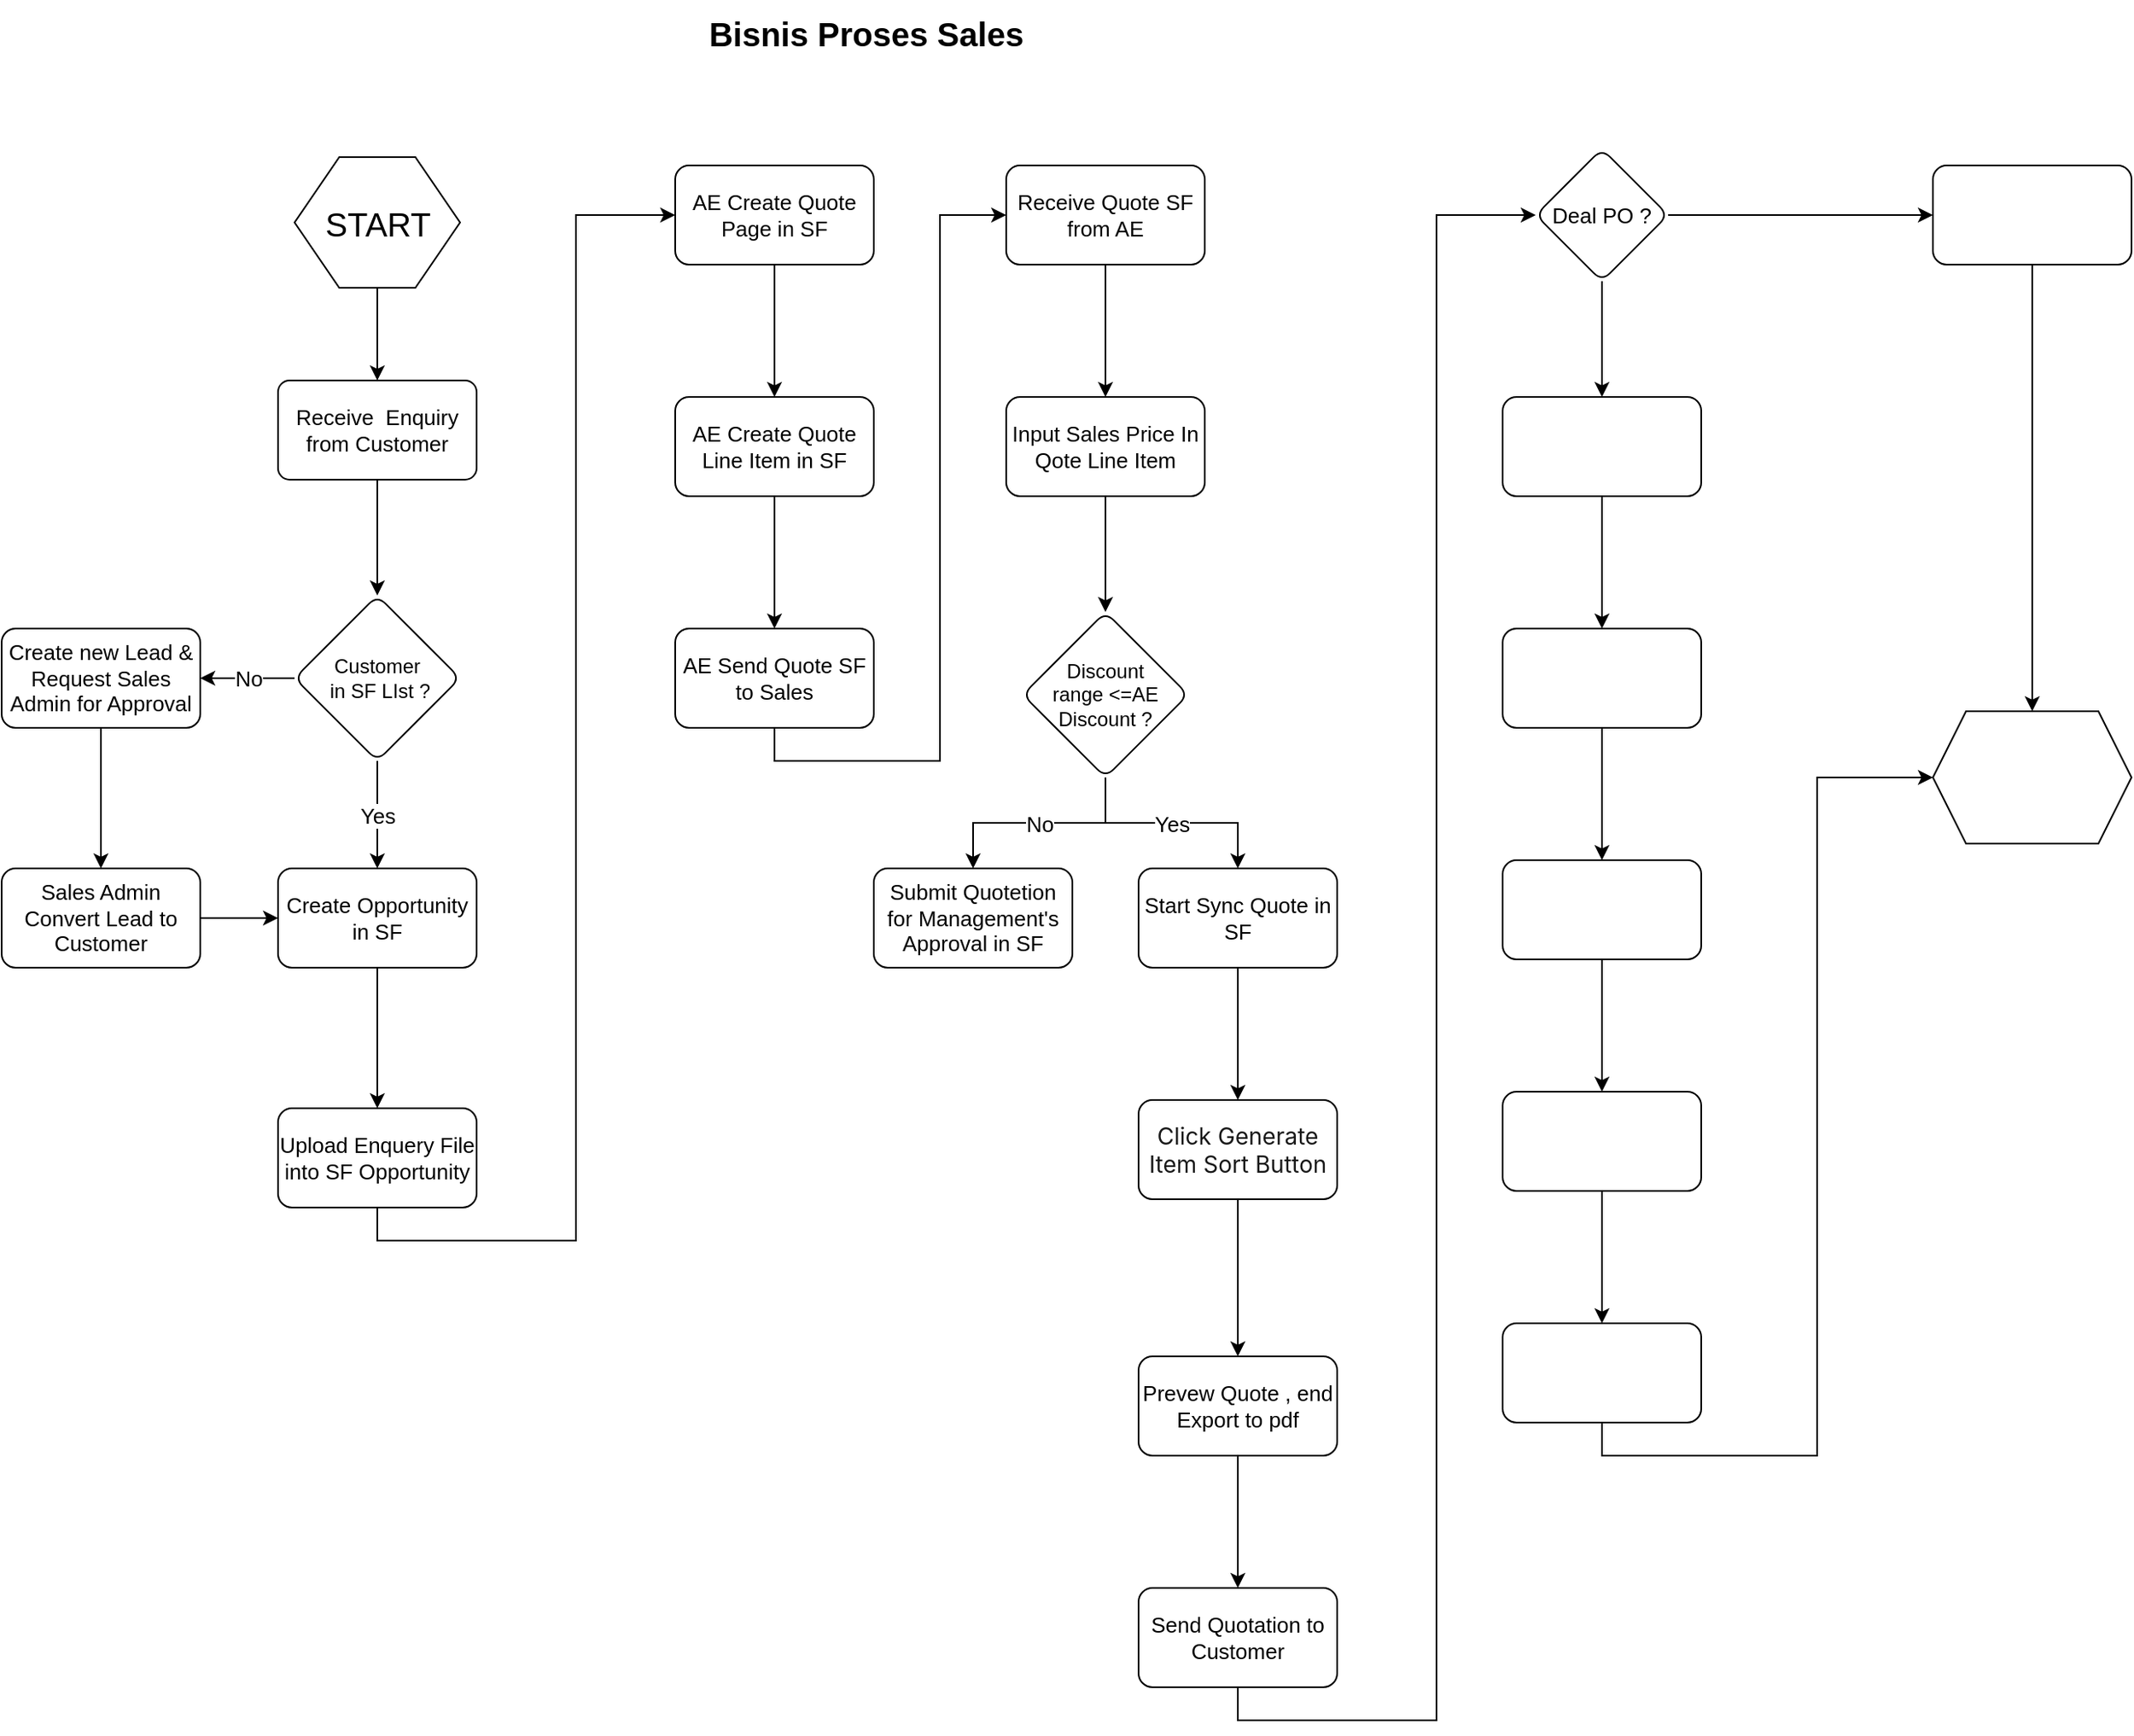 <mxfile version="20.5.1" type="github">
  <diagram id="C5RBs43oDa-KdzZeNtuy" name="Page-1">
    <mxGraphModel dx="868" dy="442" grid="1" gridSize="5" guides="1" tooltips="1" connect="1" arrows="1" fold="1" page="1" pageScale="1" pageWidth="1169" pageHeight="827" math="0" shadow="0">
      <root>
        <mxCell id="WIyWlLk6GJQsqaUBKTNV-0" />
        <mxCell id="WIyWlLk6GJQsqaUBKTNV-1" parent="WIyWlLk6GJQsqaUBKTNV-0" />
        <mxCell id="8EcOTREGMyz1jMZO3tZU-0" value="Bisnis Proses Sales" style="text;html=1;align=center;verticalAlign=middle;resizable=0;points=[];autosize=1;strokeColor=none;fillColor=none;fontStyle=1;fontSize=20;" parent="WIyWlLk6GJQsqaUBKTNV-1" vertex="1">
          <mxGeometry x="430" y="30" width="210" height="40" as="geometry" />
        </mxCell>
        <mxCell id="8EcOTREGMyz1jMZO3tZU-26" style="edgeStyle=orthogonalEdgeStyle;rounded=0;orthogonalLoop=1;jettySize=auto;html=1;exitX=0.5;exitY=1;exitDx=0;exitDy=0;entryX=0.5;entryY=0;entryDx=0;entryDy=0;fontSize=13;" parent="WIyWlLk6GJQsqaUBKTNV-1" source="8EcOTREGMyz1jMZO3tZU-5" target="8EcOTREGMyz1jMZO3tZU-7" edge="1">
          <mxGeometry relative="1" as="geometry" />
        </mxCell>
        <mxCell id="8EcOTREGMyz1jMZO3tZU-5" value="START" style="verticalLabelPosition=middle;verticalAlign=middle;html=1;shape=hexagon;perimeter=hexagonPerimeter2;arcSize=6;size=0.27;fontSize=20;labelPosition=center;align=center;" parent="WIyWlLk6GJQsqaUBKTNV-1" vertex="1">
          <mxGeometry x="190" y="125" width="100" height="79" as="geometry" />
        </mxCell>
        <mxCell id="8EcOTREGMyz1jMZO3tZU-10" value="" style="edgeStyle=orthogonalEdgeStyle;rounded=0;orthogonalLoop=1;jettySize=auto;html=1;fontSize=13;" parent="WIyWlLk6GJQsqaUBKTNV-1" source="8EcOTREGMyz1jMZO3tZU-7" target="8EcOTREGMyz1jMZO3tZU-9" edge="1">
          <mxGeometry relative="1" as="geometry" />
        </mxCell>
        <mxCell id="8EcOTREGMyz1jMZO3tZU-7" value="Receive&amp;nbsp; Enquiry from Customer" style="rounded=1;whiteSpace=wrap;html=1;absoluteArcSize=1;arcSize=14;strokeWidth=1;fontSize=13;" parent="WIyWlLk6GJQsqaUBKTNV-1" vertex="1">
          <mxGeometry x="180" y="260" width="120" height="60" as="geometry" />
        </mxCell>
        <mxCell id="8EcOTREGMyz1jMZO3tZU-16" value="Yes" style="edgeStyle=orthogonalEdgeStyle;rounded=0;orthogonalLoop=1;jettySize=auto;html=1;fontSize=13;" parent="WIyWlLk6GJQsqaUBKTNV-1" source="8EcOTREGMyz1jMZO3tZU-9" target="8EcOTREGMyz1jMZO3tZU-15" edge="1">
          <mxGeometry relative="1" as="geometry" />
        </mxCell>
        <mxCell id="8EcOTREGMyz1jMZO3tZU-20" value="No" style="edgeStyle=orthogonalEdgeStyle;rounded=0;orthogonalLoop=1;jettySize=auto;html=1;fontSize=13;" parent="WIyWlLk6GJQsqaUBKTNV-1" source="8EcOTREGMyz1jMZO3tZU-9" target="8EcOTREGMyz1jMZO3tZU-19" edge="1">
          <mxGeometry relative="1" as="geometry" />
        </mxCell>
        <mxCell id="8EcOTREGMyz1jMZO3tZU-9" value="Customer&lt;br&gt;&amp;nbsp;in SF LIst ?" style="rhombus;whiteSpace=wrap;html=1;fontSize=12;rounded=1;arcSize=14;strokeWidth=1;" parent="WIyWlLk6GJQsqaUBKTNV-1" vertex="1">
          <mxGeometry x="190" y="390" width="100" height="100" as="geometry" />
        </mxCell>
        <mxCell id="8EcOTREGMyz1jMZO3tZU-18" value="" style="edgeStyle=orthogonalEdgeStyle;rounded=0;orthogonalLoop=1;jettySize=auto;html=1;fontSize=13;" parent="WIyWlLk6GJQsqaUBKTNV-1" source="8EcOTREGMyz1jMZO3tZU-15" target="8EcOTREGMyz1jMZO3tZU-17" edge="1">
          <mxGeometry relative="1" as="geometry" />
        </mxCell>
        <mxCell id="8EcOTREGMyz1jMZO3tZU-15" value="Create Opportunity in SF" style="rounded=1;whiteSpace=wrap;html=1;fontSize=13;arcSize=14;strokeWidth=1;" parent="WIyWlLk6GJQsqaUBKTNV-1" vertex="1">
          <mxGeometry x="180" y="555" width="120" height="60" as="geometry" />
        </mxCell>
        <mxCell id="8EcOTREGMyz1jMZO3tZU-27" style="edgeStyle=orthogonalEdgeStyle;rounded=0;orthogonalLoop=1;jettySize=auto;html=1;exitX=0.5;exitY=1;exitDx=0;exitDy=0;entryX=0;entryY=0.5;entryDx=0;entryDy=0;fontSize=13;" parent="WIyWlLk6GJQsqaUBKTNV-1" source="8EcOTREGMyz1jMZO3tZU-17" target="8EcOTREGMyz1jMZO3tZU-24" edge="1">
          <mxGeometry relative="1" as="geometry" />
        </mxCell>
        <mxCell id="8EcOTREGMyz1jMZO3tZU-17" value="Upload Enquery File into SF Opportunity" style="rounded=1;whiteSpace=wrap;html=1;fontSize=13;arcSize=14;strokeWidth=1;" parent="WIyWlLk6GJQsqaUBKTNV-1" vertex="1">
          <mxGeometry x="180" y="700" width="120" height="60" as="geometry" />
        </mxCell>
        <mxCell id="8EcOTREGMyz1jMZO3tZU-22" value="" style="edgeStyle=orthogonalEdgeStyle;rounded=0;orthogonalLoop=1;jettySize=auto;html=1;fontSize=13;" parent="WIyWlLk6GJQsqaUBKTNV-1" source="8EcOTREGMyz1jMZO3tZU-19" target="8EcOTREGMyz1jMZO3tZU-21" edge="1">
          <mxGeometry relative="1" as="geometry" />
        </mxCell>
        <mxCell id="8EcOTREGMyz1jMZO3tZU-19" value="Create new Lead &amp;amp; Request Sales Admin for Approval" style="whiteSpace=wrap;html=1;fontSize=13;rounded=1;arcSize=14;strokeWidth=1;" parent="WIyWlLk6GJQsqaUBKTNV-1" vertex="1">
          <mxGeometry x="13" y="410" width="120" height="60" as="geometry" />
        </mxCell>
        <mxCell id="8EcOTREGMyz1jMZO3tZU-23" style="edgeStyle=orthogonalEdgeStyle;rounded=0;orthogonalLoop=1;jettySize=auto;html=1;entryX=0;entryY=0.5;entryDx=0;entryDy=0;fontSize=13;" parent="WIyWlLk6GJQsqaUBKTNV-1" source="8EcOTREGMyz1jMZO3tZU-21" target="8EcOTREGMyz1jMZO3tZU-15" edge="1">
          <mxGeometry relative="1" as="geometry" />
        </mxCell>
        <mxCell id="8EcOTREGMyz1jMZO3tZU-21" value="Sales Admin Convert Lead to Customer" style="rounded=1;whiteSpace=wrap;html=1;fontSize=13;arcSize=14;strokeWidth=1;" parent="WIyWlLk6GJQsqaUBKTNV-1" vertex="1">
          <mxGeometry x="13" y="555" width="120" height="60" as="geometry" />
        </mxCell>
        <mxCell id="8EcOTREGMyz1jMZO3tZU-29" value="" style="edgeStyle=orthogonalEdgeStyle;rounded=0;orthogonalLoop=1;jettySize=auto;html=1;fontSize=13;" parent="WIyWlLk6GJQsqaUBKTNV-1" source="8EcOTREGMyz1jMZO3tZU-24" target="8EcOTREGMyz1jMZO3tZU-28" edge="1">
          <mxGeometry relative="1" as="geometry" />
        </mxCell>
        <mxCell id="8EcOTREGMyz1jMZO3tZU-24" value="AE Create Quote Page in SF" style="rounded=1;whiteSpace=wrap;html=1;fontSize=13;arcSize=14;strokeWidth=1;" parent="WIyWlLk6GJQsqaUBKTNV-1" vertex="1">
          <mxGeometry x="420" y="130" width="120" height="60" as="geometry" />
        </mxCell>
        <mxCell id="8EcOTREGMyz1jMZO3tZU-31" value="" style="edgeStyle=orthogonalEdgeStyle;rounded=0;orthogonalLoop=1;jettySize=auto;html=1;fontSize=13;" parent="WIyWlLk6GJQsqaUBKTNV-1" source="8EcOTREGMyz1jMZO3tZU-28" target="8EcOTREGMyz1jMZO3tZU-30" edge="1">
          <mxGeometry relative="1" as="geometry" />
        </mxCell>
        <mxCell id="8EcOTREGMyz1jMZO3tZU-28" value="AE Create Quote Line Item in SF" style="rounded=1;whiteSpace=wrap;html=1;fontSize=13;arcSize=14;strokeWidth=1;" parent="WIyWlLk6GJQsqaUBKTNV-1" vertex="1">
          <mxGeometry x="420" y="270" width="120" height="60" as="geometry" />
        </mxCell>
        <mxCell id="8EcOTREGMyz1jMZO3tZU-36" style="edgeStyle=orthogonalEdgeStyle;rounded=0;orthogonalLoop=1;jettySize=auto;html=1;exitX=0.5;exitY=1;exitDx=0;exitDy=0;entryX=0;entryY=0.5;entryDx=0;entryDy=0;fontSize=13;" parent="WIyWlLk6GJQsqaUBKTNV-1" source="8EcOTREGMyz1jMZO3tZU-30" target="8EcOTREGMyz1jMZO3tZU-34" edge="1">
          <mxGeometry relative="1" as="geometry" />
        </mxCell>
        <mxCell id="8EcOTREGMyz1jMZO3tZU-30" value="AE Send Quote SF to Sales" style="rounded=1;whiteSpace=wrap;html=1;fontSize=13;arcSize=14;strokeWidth=1;" parent="WIyWlLk6GJQsqaUBKTNV-1" vertex="1">
          <mxGeometry x="420" y="410" width="120" height="60" as="geometry" />
        </mxCell>
        <mxCell id="8EcOTREGMyz1jMZO3tZU-38" value="" style="edgeStyle=orthogonalEdgeStyle;rounded=0;orthogonalLoop=1;jettySize=auto;html=1;fontSize=13;" parent="WIyWlLk6GJQsqaUBKTNV-1" source="8EcOTREGMyz1jMZO3tZU-34" target="8EcOTREGMyz1jMZO3tZU-37" edge="1">
          <mxGeometry relative="1" as="geometry" />
        </mxCell>
        <mxCell id="8EcOTREGMyz1jMZO3tZU-34" value="Receive Quote SF from AE" style="whiteSpace=wrap;html=1;fontSize=13;rounded=1;arcSize=14;strokeWidth=1;" parent="WIyWlLk6GJQsqaUBKTNV-1" vertex="1">
          <mxGeometry x="620" y="130" width="120" height="60" as="geometry" />
        </mxCell>
        <mxCell id="8EcOTREGMyz1jMZO3tZU-40" value="" style="edgeStyle=orthogonalEdgeStyle;rounded=0;orthogonalLoop=1;jettySize=auto;html=1;fontSize=13;" parent="WIyWlLk6GJQsqaUBKTNV-1" source="8EcOTREGMyz1jMZO3tZU-37" target="8EcOTREGMyz1jMZO3tZU-39" edge="1">
          <mxGeometry relative="1" as="geometry" />
        </mxCell>
        <mxCell id="8EcOTREGMyz1jMZO3tZU-37" value="Input Sales Price In Qote Line Item" style="whiteSpace=wrap;html=1;fontSize=13;rounded=1;arcSize=14;strokeWidth=1;" parent="WIyWlLk6GJQsqaUBKTNV-1" vertex="1">
          <mxGeometry x="620" y="270" width="120" height="60" as="geometry" />
        </mxCell>
        <mxCell id="8EcOTREGMyz1jMZO3tZU-47" value="No" style="edgeStyle=elbowEdgeStyle;rounded=0;orthogonalLoop=1;jettySize=auto;elbow=vertical;html=1;fontSize=13;" parent="WIyWlLk6GJQsqaUBKTNV-1" source="8EcOTREGMyz1jMZO3tZU-39" target="8EcOTREGMyz1jMZO3tZU-46" edge="1">
          <mxGeometry relative="1" as="geometry" />
        </mxCell>
        <mxCell id="8EcOTREGMyz1jMZO3tZU-49" value="Yes" style="edgeStyle=elbowEdgeStyle;rounded=0;orthogonalLoop=1;jettySize=auto;elbow=vertical;html=1;fontSize=13;" parent="WIyWlLk6GJQsqaUBKTNV-1" source="8EcOTREGMyz1jMZO3tZU-39" target="8EcOTREGMyz1jMZO3tZU-48" edge="1">
          <mxGeometry relative="1" as="geometry" />
        </mxCell>
        <mxCell id="8EcOTREGMyz1jMZO3tZU-39" value="Discount&lt;br&gt;range &amp;lt;=AE Discount ?" style="rhombus;whiteSpace=wrap;html=1;fontSize=12;rounded=1;arcSize=14;strokeWidth=1;" parent="WIyWlLk6GJQsqaUBKTNV-1" vertex="1">
          <mxGeometry x="630" y="400" width="100" height="100" as="geometry" />
        </mxCell>
        <mxCell id="8EcOTREGMyz1jMZO3tZU-46" value="Submit Quotetion for Management&#39;s Approval in SF" style="whiteSpace=wrap;html=1;fontSize=13;rounded=1;arcSize=14;strokeWidth=1;" parent="WIyWlLk6GJQsqaUBKTNV-1" vertex="1">
          <mxGeometry x="540" y="555" width="120" height="60" as="geometry" />
        </mxCell>
        <mxCell id="CEy67A7VbpGF-3hFrqcU-1" value="" style="edgeStyle=orthogonalEdgeStyle;rounded=0;orthogonalLoop=1;jettySize=auto;html=1;" parent="WIyWlLk6GJQsqaUBKTNV-1" source="8EcOTREGMyz1jMZO3tZU-48" target="CEy67A7VbpGF-3hFrqcU-0" edge="1">
          <mxGeometry relative="1" as="geometry" />
        </mxCell>
        <mxCell id="8EcOTREGMyz1jMZO3tZU-48" value="Start Sync Quote in SF" style="whiteSpace=wrap;html=1;fontSize=13;rounded=1;arcSize=14;strokeWidth=1;" parent="WIyWlLk6GJQsqaUBKTNV-1" vertex="1">
          <mxGeometry x="700" y="555" width="120" height="60" as="geometry" />
        </mxCell>
        <mxCell id="0KOkeijIJ7gyHbX02i4s-1" value="" style="edgeStyle=orthogonalEdgeStyle;rounded=0;orthogonalLoop=1;jettySize=auto;html=1;" edge="1" parent="WIyWlLk6GJQsqaUBKTNV-1" source="CEy67A7VbpGF-3hFrqcU-0" target="0KOkeijIJ7gyHbX02i4s-0">
          <mxGeometry relative="1" as="geometry" />
        </mxCell>
        <mxCell id="CEy67A7VbpGF-3hFrqcU-0" value="&lt;span style=&quot;color: rgb(24, 24, 24); font-family: -apple-system, BlinkMacSystemFont, &amp;quot;Segoe UI&amp;quot;, Roboto, Helvetica, Arial, sans-serif, &amp;quot;Apple Color Emoji&amp;quot;, &amp;quot;Segoe UI Emoji&amp;quot;, &amp;quot;Segoe UI Symbol&amp;quot;; font-size: 14px; text-align: start; background-color: rgb(255, 255, 255);&quot;&gt;Click Generate Item Sort Button&lt;/span&gt;" style="whiteSpace=wrap;html=1;fontSize=13;rounded=1;arcSize=14;strokeWidth=1;" parent="WIyWlLk6GJQsqaUBKTNV-1" vertex="1">
          <mxGeometry x="700" y="695" width="120" height="60" as="geometry" />
        </mxCell>
        <mxCell id="CEy67A7VbpGF-3hFrqcU-10" value="" style="edgeStyle=orthogonalEdgeStyle;rounded=0;orthogonalLoop=1;jettySize=auto;html=1;elbow=vertical;" parent="WIyWlLk6GJQsqaUBKTNV-1" source="CEy67A7VbpGF-3hFrqcU-6" target="CEy67A7VbpGF-3hFrqcU-9" edge="1">
          <mxGeometry relative="1" as="geometry" />
        </mxCell>
        <mxCell id="CEy67A7VbpGF-3hFrqcU-20" value="" style="edgeStyle=orthogonalEdgeStyle;rounded=0;orthogonalLoop=1;jettySize=auto;html=1;elbow=vertical;" parent="WIyWlLk6GJQsqaUBKTNV-1" source="CEy67A7VbpGF-3hFrqcU-6" target="CEy67A7VbpGF-3hFrqcU-19" edge="1">
          <mxGeometry relative="1" as="geometry" />
        </mxCell>
        <mxCell id="CEy67A7VbpGF-3hFrqcU-6" value="Deal PO ?" style="rhombus;whiteSpace=wrap;html=1;fontSize=13;rounded=1;arcSize=14;strokeWidth=1;" parent="WIyWlLk6GJQsqaUBKTNV-1" vertex="1">
          <mxGeometry x="940" y="120" width="80" height="80" as="geometry" />
        </mxCell>
        <mxCell id="CEy67A7VbpGF-3hFrqcU-12" value="" style="edgeStyle=orthogonalEdgeStyle;rounded=0;orthogonalLoop=1;jettySize=auto;html=1;elbow=vertical;" parent="WIyWlLk6GJQsqaUBKTNV-1" source="CEy67A7VbpGF-3hFrqcU-9" target="CEy67A7VbpGF-3hFrqcU-11" edge="1">
          <mxGeometry relative="1" as="geometry" />
        </mxCell>
        <mxCell id="CEy67A7VbpGF-3hFrqcU-9" value="" style="whiteSpace=wrap;html=1;fontSize=13;rounded=1;arcSize=14;strokeWidth=1;" parent="WIyWlLk6GJQsqaUBKTNV-1" vertex="1">
          <mxGeometry x="920" y="270" width="120" height="60" as="geometry" />
        </mxCell>
        <mxCell id="CEy67A7VbpGF-3hFrqcU-14" value="" style="edgeStyle=orthogonalEdgeStyle;rounded=0;orthogonalLoop=1;jettySize=auto;html=1;elbow=vertical;" parent="WIyWlLk6GJQsqaUBKTNV-1" source="CEy67A7VbpGF-3hFrqcU-11" target="CEy67A7VbpGF-3hFrqcU-13" edge="1">
          <mxGeometry relative="1" as="geometry" />
        </mxCell>
        <mxCell id="CEy67A7VbpGF-3hFrqcU-11" value="" style="whiteSpace=wrap;html=1;fontSize=13;rounded=1;arcSize=14;strokeWidth=1;" parent="WIyWlLk6GJQsqaUBKTNV-1" vertex="1">
          <mxGeometry x="920" y="410" width="120" height="60" as="geometry" />
        </mxCell>
        <mxCell id="CEy67A7VbpGF-3hFrqcU-16" value="" style="edgeStyle=orthogonalEdgeStyle;rounded=0;orthogonalLoop=1;jettySize=auto;html=1;elbow=vertical;" parent="WIyWlLk6GJQsqaUBKTNV-1" source="CEy67A7VbpGF-3hFrqcU-13" target="CEy67A7VbpGF-3hFrqcU-15" edge="1">
          <mxGeometry relative="1" as="geometry" />
        </mxCell>
        <mxCell id="CEy67A7VbpGF-3hFrqcU-13" value="" style="whiteSpace=wrap;html=1;fontSize=13;rounded=1;arcSize=14;strokeWidth=1;" parent="WIyWlLk6GJQsqaUBKTNV-1" vertex="1">
          <mxGeometry x="920" y="550" width="120" height="60" as="geometry" />
        </mxCell>
        <mxCell id="CEy67A7VbpGF-3hFrqcU-18" value="" style="edgeStyle=orthogonalEdgeStyle;rounded=0;orthogonalLoop=1;jettySize=auto;html=1;elbow=vertical;" parent="WIyWlLk6GJQsqaUBKTNV-1" source="CEy67A7VbpGF-3hFrqcU-15" target="CEy67A7VbpGF-3hFrqcU-17" edge="1">
          <mxGeometry relative="1" as="geometry" />
        </mxCell>
        <mxCell id="CEy67A7VbpGF-3hFrqcU-15" value="" style="whiteSpace=wrap;html=1;fontSize=13;rounded=1;arcSize=14;strokeWidth=1;" parent="WIyWlLk6GJQsqaUBKTNV-1" vertex="1">
          <mxGeometry x="920" y="690" width="120" height="60" as="geometry" />
        </mxCell>
        <mxCell id="CEy67A7VbpGF-3hFrqcU-24" style="edgeStyle=orthogonalEdgeStyle;rounded=0;orthogonalLoop=1;jettySize=auto;html=1;exitX=0.5;exitY=1;exitDx=0;exitDy=0;entryX=0;entryY=0.5;entryDx=0;entryDy=0;" parent="WIyWlLk6GJQsqaUBKTNV-1" source="CEy67A7VbpGF-3hFrqcU-17" target="CEy67A7VbpGF-3hFrqcU-21" edge="1">
          <mxGeometry relative="1" as="geometry" />
        </mxCell>
        <mxCell id="CEy67A7VbpGF-3hFrqcU-17" value="" style="whiteSpace=wrap;html=1;fontSize=13;rounded=1;arcSize=14;strokeWidth=1;" parent="WIyWlLk6GJQsqaUBKTNV-1" vertex="1">
          <mxGeometry x="920" y="830" width="120" height="60" as="geometry" />
        </mxCell>
        <mxCell id="CEy67A7VbpGF-3hFrqcU-25" style="edgeStyle=orthogonalEdgeStyle;rounded=0;orthogonalLoop=1;jettySize=auto;html=1;exitX=0.5;exitY=1;exitDx=0;exitDy=0;entryX=0.5;entryY=0;entryDx=0;entryDy=0;" parent="WIyWlLk6GJQsqaUBKTNV-1" source="CEy67A7VbpGF-3hFrqcU-19" target="CEy67A7VbpGF-3hFrqcU-21" edge="1">
          <mxGeometry relative="1" as="geometry" />
        </mxCell>
        <mxCell id="CEy67A7VbpGF-3hFrqcU-19" value="" style="whiteSpace=wrap;html=1;fontSize=13;rounded=1;arcSize=14;strokeWidth=1;" parent="WIyWlLk6GJQsqaUBKTNV-1" vertex="1">
          <mxGeometry x="1180" y="130" width="120" height="60" as="geometry" />
        </mxCell>
        <mxCell id="CEy67A7VbpGF-3hFrqcU-21" value="" style="shape=hexagon;perimeter=hexagonPerimeter2;whiteSpace=wrap;html=1;fixedSize=1;" parent="WIyWlLk6GJQsqaUBKTNV-1" vertex="1">
          <mxGeometry x="1180" y="460" width="120" height="80" as="geometry" />
        </mxCell>
        <mxCell id="0KOkeijIJ7gyHbX02i4s-3" value="" style="edgeStyle=orthogonalEdgeStyle;rounded=0;orthogonalLoop=1;jettySize=auto;html=1;fontSize=13;" edge="1" parent="WIyWlLk6GJQsqaUBKTNV-1" source="0KOkeijIJ7gyHbX02i4s-0" target="0KOkeijIJ7gyHbX02i4s-2">
          <mxGeometry relative="1" as="geometry" />
        </mxCell>
        <mxCell id="0KOkeijIJ7gyHbX02i4s-0" value="Prevew Quote , end Export to pdf" style="whiteSpace=wrap;html=1;fontSize=13;rounded=1;arcSize=14;strokeWidth=1;align=center;" vertex="1" parent="WIyWlLk6GJQsqaUBKTNV-1">
          <mxGeometry x="700" y="850" width="120" height="60" as="geometry" />
        </mxCell>
        <mxCell id="0KOkeijIJ7gyHbX02i4s-4" style="edgeStyle=orthogonalEdgeStyle;rounded=0;orthogonalLoop=1;jettySize=auto;html=1;exitX=0.5;exitY=1;exitDx=0;exitDy=0;entryX=0;entryY=0.5;entryDx=0;entryDy=0;fontSize=13;" edge="1" parent="WIyWlLk6GJQsqaUBKTNV-1" source="0KOkeijIJ7gyHbX02i4s-2" target="CEy67A7VbpGF-3hFrqcU-6">
          <mxGeometry relative="1" as="geometry" />
        </mxCell>
        <mxCell id="0KOkeijIJ7gyHbX02i4s-2" value="Send Quotation to Customer" style="rounded=1;whiteSpace=wrap;html=1;fontSize=13;arcSize=14;strokeWidth=1;" vertex="1" parent="WIyWlLk6GJQsqaUBKTNV-1">
          <mxGeometry x="700" y="990" width="120" height="60" as="geometry" />
        </mxCell>
      </root>
    </mxGraphModel>
  </diagram>
</mxfile>
